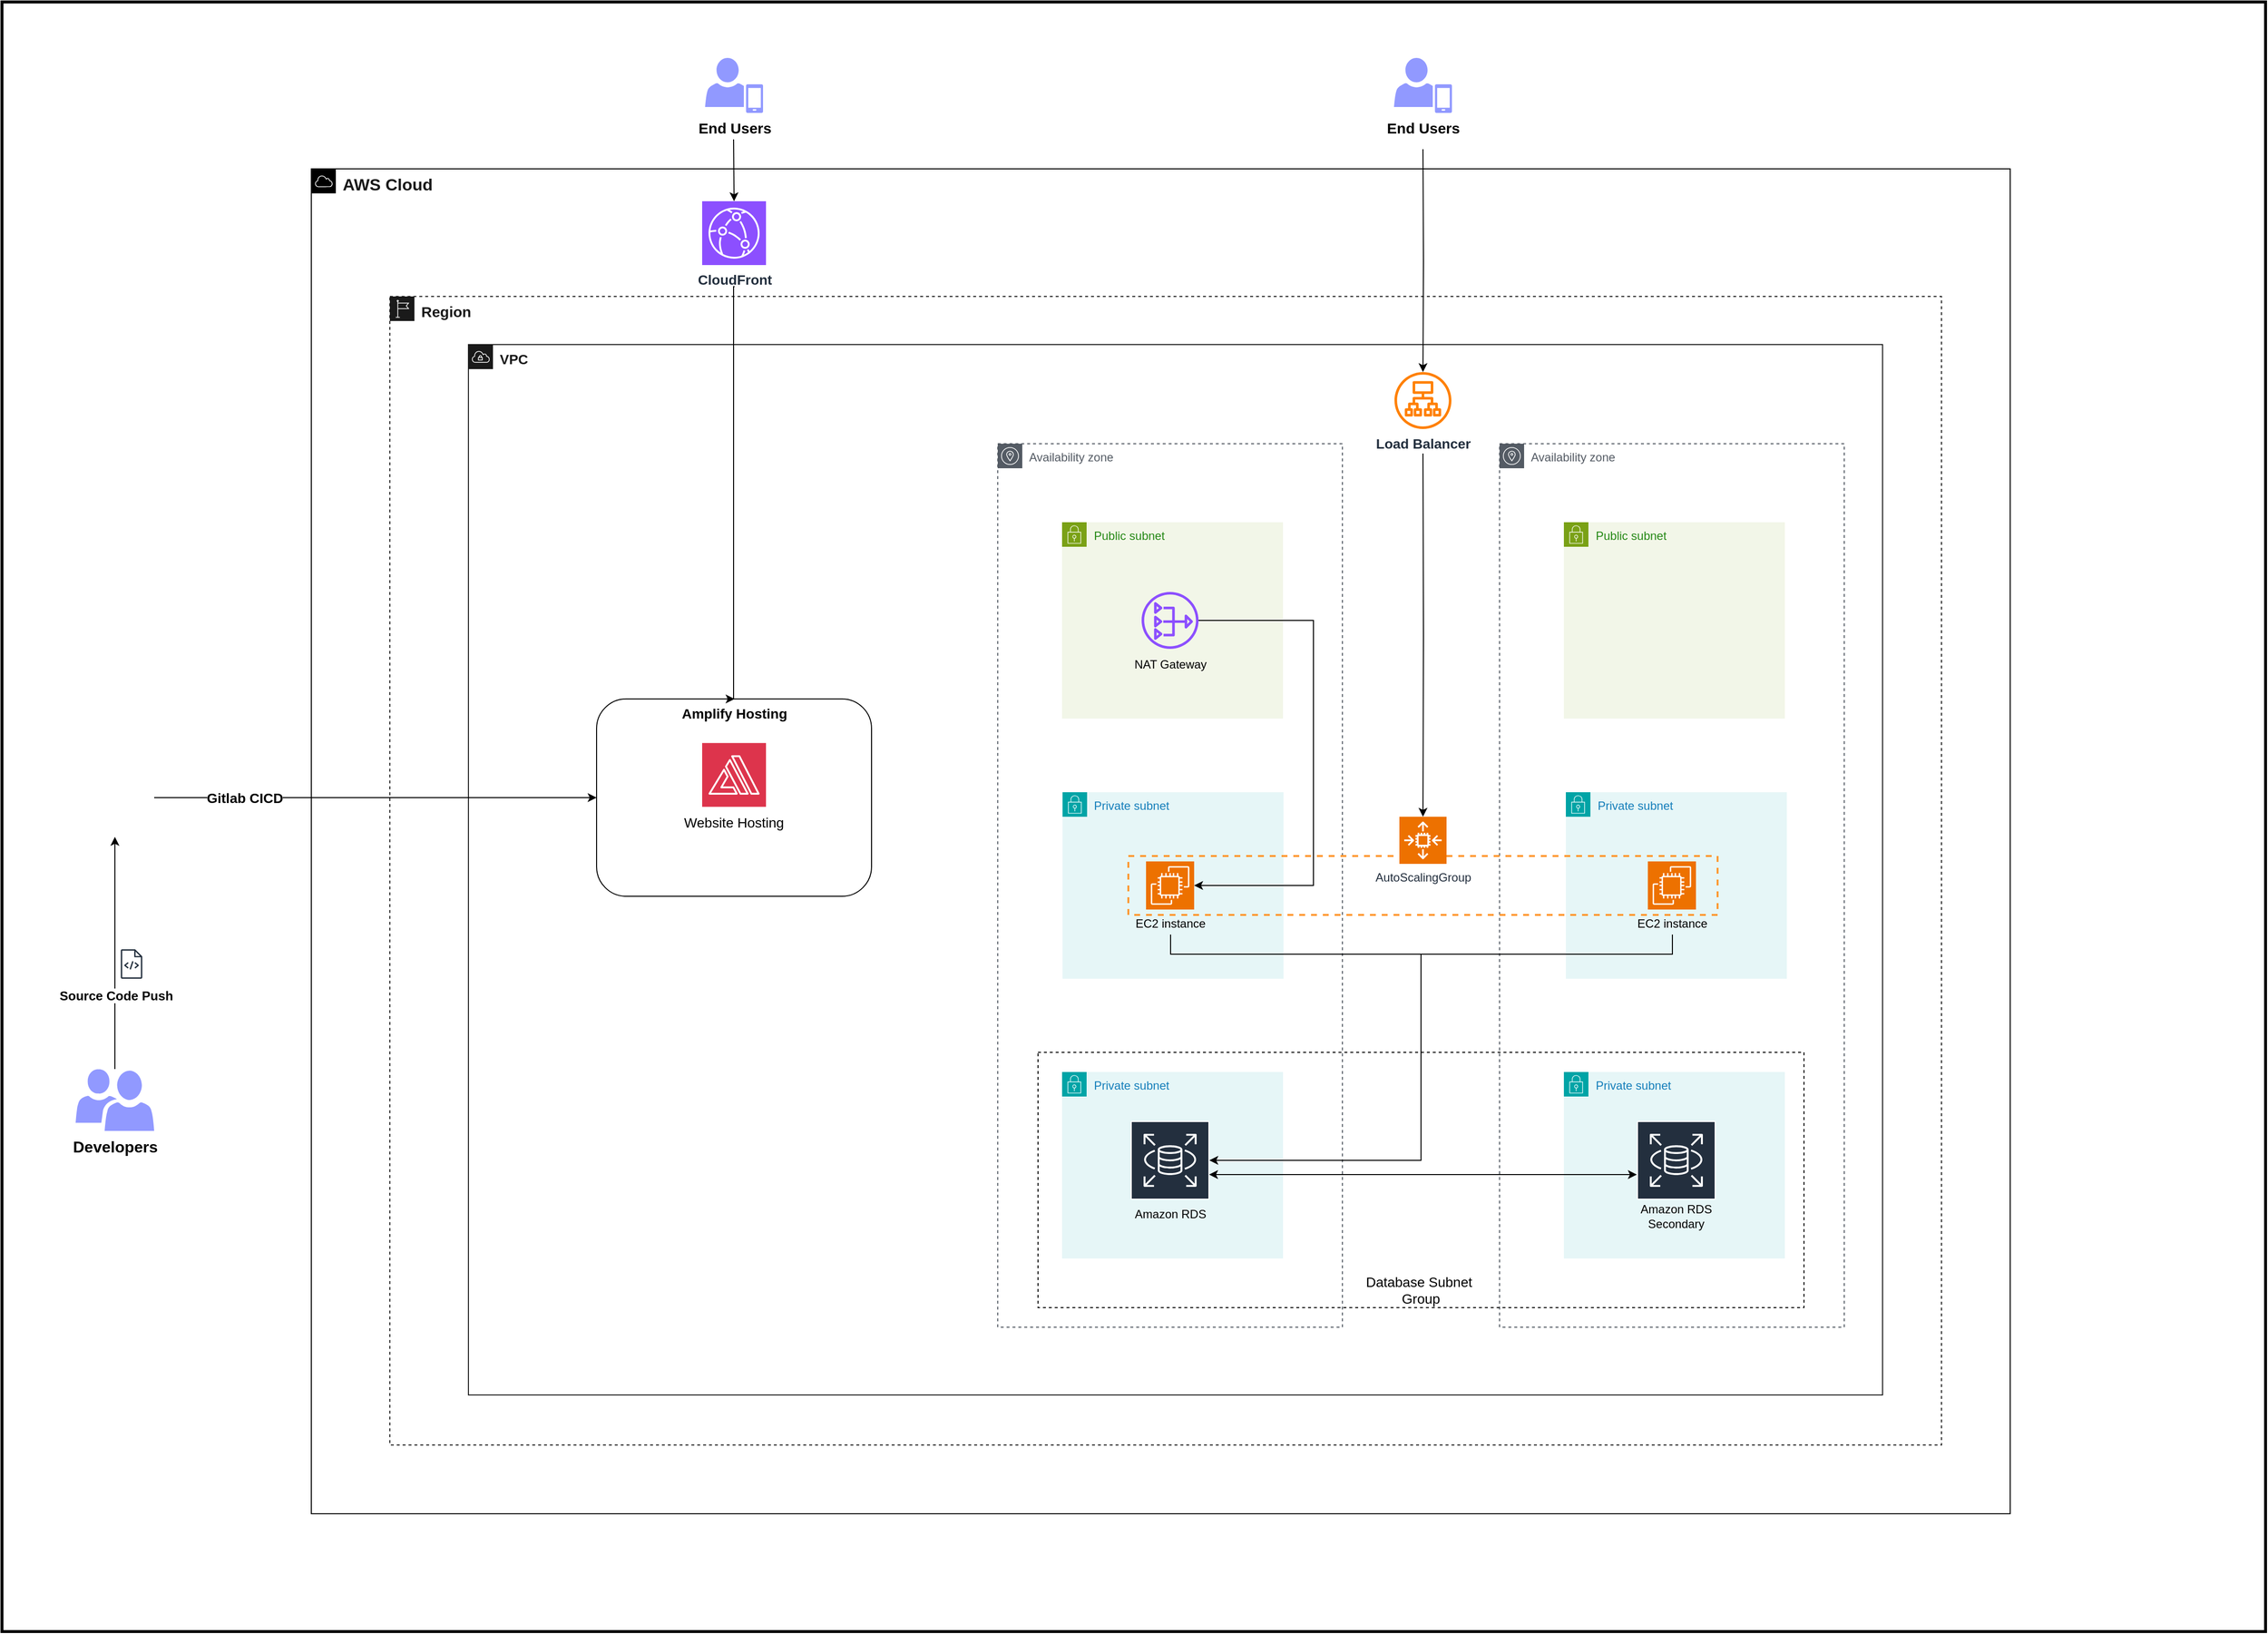 <mxfile version="24.4.13" type="github">
  <diagram name="Page-1" id="U5Nb3ThI2iqinUcOSn6h">
    <mxGraphModel dx="3718" dy="1586" grid="1" gridSize="10" guides="1" tooltips="1" connect="1" arrows="1" fold="1" page="1" pageScale="1" pageWidth="850" pageHeight="1100" math="0" shadow="0">
      <root>
        <mxCell id="0" />
        <mxCell id="1" parent="0" />
        <mxCell id="aXCjxsJaBIZlcS_PbV17-94" value="" style="rounded=0;whiteSpace=wrap;html=1;fillColor=none;strokeWidth=3;" vertex="1" parent="1">
          <mxGeometry x="-455" y="650" width="2305" height="1660" as="geometry" />
        </mxCell>
        <mxCell id="aXCjxsJaBIZlcS_PbV17-80" value="Private subnet" style="points=[[0,0],[0.25,0],[0.5,0],[0.75,0],[1,0],[1,0.25],[1,0.5],[1,0.75],[1,1],[0.75,1],[0.5,1],[0.25,1],[0,1],[0,0.75],[0,0.5],[0,0.25]];outlineConnect=0;gradientColor=none;html=1;whiteSpace=wrap;fontSize=12;fontStyle=0;container=1;pointerEvents=0;collapsible=0;recursiveResize=0;shape=mxgraph.aws4.group;grIcon=mxgraph.aws4.group_security_group;grStroke=0;strokeColor=#00A4A6;fillColor=#E6F6F7;verticalAlign=top;align=left;spacingLeft=30;fontColor=#147EBA;dashed=0;" vertex="1" parent="1">
          <mxGeometry x="1137.5" y="1455" width="225" height="190" as="geometry" />
        </mxCell>
        <mxCell id="aXCjxsJaBIZlcS_PbV17-79" value="Private subnet" style="points=[[0,0],[0.25,0],[0.5,0],[0.75,0],[1,0],[1,0.25],[1,0.5],[1,0.75],[1,1],[0.75,1],[0.5,1],[0.25,1],[0,1],[0,0.75],[0,0.5],[0,0.25]];outlineConnect=0;gradientColor=none;html=1;whiteSpace=wrap;fontSize=12;fontStyle=0;container=1;pointerEvents=0;collapsible=0;recursiveResize=0;shape=mxgraph.aws4.group;grIcon=mxgraph.aws4.group_security_group;grStroke=0;strokeColor=#00A4A6;fillColor=#E6F6F7;verticalAlign=top;align=left;spacingLeft=30;fontColor=#147EBA;dashed=0;" vertex="1" parent="1">
          <mxGeometry x="625" y="1455" width="225" height="190" as="geometry" />
        </mxCell>
        <mxCell id="aXCjxsJaBIZlcS_PbV17-23" value="&lt;font size=&quot;1&quot; color=&quot;#1a1a1a&quot;&gt;&lt;b style=&quot;font-size: 17px;&quot;&gt;AWS Cloud&lt;/b&gt;&lt;/font&gt;" style="sketch=0;outlineConnect=0;gradientColor=none;html=1;whiteSpace=wrap;fontSize=12;fontStyle=0;shape=mxgraph.aws4.group;grIcon=mxgraph.aws4.group_aws_cloud;strokeColor=default;fillColor=none;verticalAlign=top;align=left;spacingLeft=30;fontColor=#AAB7B8;dashed=0;" vertex="1" parent="1">
          <mxGeometry x="-140" y="820" width="1730" height="1370" as="geometry" />
        </mxCell>
        <mxCell id="aXCjxsJaBIZlcS_PbV17-24" value="&lt;b&gt;&lt;font color=&quot;#1a1a1a&quot; style=&quot;font-size: 15px;&quot;&gt;Region&lt;/font&gt;&lt;/b&gt;" style="sketch=0;outlineConnect=0;gradientColor=none;html=1;whiteSpace=wrap;fontSize=12;fontStyle=0;shape=mxgraph.aws4.group;grIcon=mxgraph.aws4.group_region;strokeColor=#1A1A1A;fillColor=none;verticalAlign=top;align=left;spacingLeft=30;fontColor=#879196;dashed=1;" vertex="1" parent="1">
          <mxGeometry x="-60" y="950" width="1580" height="1170" as="geometry" />
        </mxCell>
        <mxCell id="aXCjxsJaBIZlcS_PbV17-25" value="&lt;b&gt;&lt;font style=&quot;font-size: 14px;&quot; color=&quot;#1a1a1a&quot;&gt;VPC&lt;/font&gt;&lt;/b&gt;" style="sketch=0;outlineConnect=0;gradientColor=none;html=1;whiteSpace=wrap;fontSize=12;fontStyle=0;shape=mxgraph.aws4.group;grIcon=mxgraph.aws4.group_vpc;strokeColor=#1A1A1A;fillColor=none;verticalAlign=top;align=left;spacingLeft=30;fontColor=#879196;dashed=0;" vertex="1" parent="1">
          <mxGeometry x="20" y="999" width="1440" height="1070" as="geometry" />
        </mxCell>
        <mxCell id="aXCjxsJaBIZlcS_PbV17-26" value="Availability zone" style="sketch=0;outlineConnect=0;gradientColor=none;html=1;whiteSpace=wrap;fontSize=12;fontStyle=0;shape=mxgraph.aws4.group;grIcon=mxgraph.aws4.group_availability_zone;strokeColor=#545B64;fillColor=none;verticalAlign=top;align=left;spacingLeft=30;fontColor=#545B64;dashed=1;" vertex="1" parent="1">
          <mxGeometry x="559" y="1100" width="351" height="900" as="geometry" />
        </mxCell>
        <mxCell id="aXCjxsJaBIZlcS_PbV17-28" value="Public subnet" style="points=[[0,0],[0.25,0],[0.5,0],[0.75,0],[1,0],[1,0.25],[1,0.5],[1,0.75],[1,1],[0.75,1],[0.5,1],[0.25,1],[0,1],[0,0.75],[0,0.5],[0,0.25]];outlineConnect=0;gradientColor=none;html=1;whiteSpace=wrap;fontSize=12;fontStyle=0;container=1;pointerEvents=0;collapsible=0;recursiveResize=0;shape=mxgraph.aws4.group;grIcon=mxgraph.aws4.group_security_group;grStroke=0;strokeColor=#7AA116;fillColor=#F2F6E8;verticalAlign=top;align=left;spacingLeft=30;fontColor=#248814;dashed=0;" vertex="1" parent="1">
          <mxGeometry x="624.5" y="1180" width="225" height="200" as="geometry" />
        </mxCell>
        <mxCell id="aXCjxsJaBIZlcS_PbV17-45" style="edgeStyle=orthogonalEdgeStyle;rounded=0;orthogonalLoop=1;jettySize=auto;html=1;endArrow=none;endFill=0;" edge="1" parent="aXCjxsJaBIZlcS_PbV17-28">
          <mxGeometry relative="1" as="geometry">
            <mxPoint x="365.5" y="440" as="targetPoint" />
            <mxPoint x="110.5" y="420" as="sourcePoint" />
            <Array as="points">
              <mxPoint x="110" y="440" />
            </Array>
          </mxGeometry>
        </mxCell>
        <mxCell id="aXCjxsJaBIZlcS_PbV17-31" value="" style="sketch=0;points=[[0,0,0],[0.25,0,0],[0.5,0,0],[0.75,0,0],[1,0,0],[0,1,0],[0.25,1,0],[0.5,1,0],[0.75,1,0],[1,1,0],[0,0.25,0],[0,0.5,0],[0,0.75,0],[1,0.25,0],[1,0.5,0],[1,0.75,0]];outlineConnect=0;fontColor=#232F3E;fillColor=#ED7100;strokeColor=#ffffff;dashed=0;verticalLabelPosition=bottom;verticalAlign=top;align=center;html=1;fontSize=12;fontStyle=0;aspect=fixed;shape=mxgraph.aws4.resourceIcon;resIcon=mxgraph.aws4.ec2;" vertex="1" parent="aXCjxsJaBIZlcS_PbV17-28">
          <mxGeometry x="85.5" y="345.5" width="49" height="49" as="geometry" />
        </mxCell>
        <mxCell id="aXCjxsJaBIZlcS_PbV17-81" value="" style="sketch=0;outlineConnect=0;fontColor=#232F3E;gradientColor=none;fillColor=#8C4FFF;strokeColor=none;dashed=0;verticalLabelPosition=bottom;verticalAlign=top;align=center;html=1;fontSize=12;fontStyle=0;aspect=fixed;pointerEvents=1;shape=mxgraph.aws4.nat_gateway;" vertex="1" parent="aXCjxsJaBIZlcS_PbV17-28">
          <mxGeometry x="81" y="71" width="58" height="58" as="geometry" />
        </mxCell>
        <mxCell id="aXCjxsJaBIZlcS_PbV17-82" style="edgeStyle=orthogonalEdgeStyle;rounded=0;orthogonalLoop=1;jettySize=auto;html=1;entryX=1;entryY=0.5;entryDx=0;entryDy=0;entryPerimeter=0;" edge="1" parent="aXCjxsJaBIZlcS_PbV17-28" source="aXCjxsJaBIZlcS_PbV17-81" target="aXCjxsJaBIZlcS_PbV17-31">
          <mxGeometry relative="1" as="geometry">
            <Array as="points">
              <mxPoint x="256" y="100" />
              <mxPoint x="256" y="370" />
            </Array>
          </mxGeometry>
        </mxCell>
        <mxCell id="aXCjxsJaBIZlcS_PbV17-18" style="edgeStyle=orthogonalEdgeStyle;rounded=0;orthogonalLoop=1;jettySize=auto;html=1;entryX=0.5;entryY=1;entryDx=0;entryDy=0;" edge="1" parent="1" source="aXCjxsJaBIZlcS_PbV17-17" target="aXCjxsJaBIZlcS_PbV17-87">
          <mxGeometry relative="1" as="geometry">
            <mxPoint x="-340" y="1630" as="targetPoint" />
          </mxGeometry>
        </mxCell>
        <mxCell id="aXCjxsJaBIZlcS_PbV17-22" value="&lt;font style=&quot;font-size: 13px;&quot;&gt;&lt;b&gt;Source Code Push&lt;/b&gt;&lt;/font&gt;" style="edgeLabel;html=1;align=center;verticalAlign=middle;resizable=0;points=[];" vertex="1" connectable="0" parent="aXCjxsJaBIZlcS_PbV17-18">
          <mxGeometry x="-0.364" y="-1" relative="1" as="geometry">
            <mxPoint as="offset" />
          </mxGeometry>
        </mxCell>
        <mxCell id="aXCjxsJaBIZlcS_PbV17-17" value="&lt;b&gt;&lt;font style=&quot;font-size: 16px;&quot;&gt;Developers&lt;/font&gt;&lt;/b&gt;" style="sketch=0;pointerEvents=1;shadow=0;dashed=0;html=1;strokeColor=none;labelPosition=center;verticalLabelPosition=bottom;verticalAlign=top;align=center;fillColor=#9199FF;shape=mxgraph.mscae.intune.user_group" vertex="1" parent="1">
          <mxGeometry x="-380" y="1737" width="80" height="63" as="geometry" />
        </mxCell>
        <mxCell id="aXCjxsJaBIZlcS_PbV17-21" value="" style="sketch=0;outlineConnect=0;fontColor=#232F3E;gradientColor=none;fillColor=#232F3D;strokeColor=none;dashed=0;verticalLabelPosition=bottom;verticalAlign=top;align=center;html=1;fontSize=12;fontStyle=0;aspect=fixed;pointerEvents=1;shape=mxgraph.aws4.source_code;" vertex="1" parent="1">
          <mxGeometry x="-334" y="1615" width="21.92" height="30" as="geometry" />
        </mxCell>
        <mxCell id="aXCjxsJaBIZlcS_PbV17-27" value="Availability zone" style="sketch=0;outlineConnect=0;gradientColor=none;html=1;whiteSpace=wrap;fontSize=12;fontStyle=0;shape=mxgraph.aws4.group;grIcon=mxgraph.aws4.group_availability_zone;strokeColor=#545B64;fillColor=none;verticalAlign=top;align=left;spacingLeft=30;fontColor=#545B64;dashed=1;" vertex="1" parent="1">
          <mxGeometry x="1070" y="1100" width="351" height="900" as="geometry" />
        </mxCell>
        <mxCell id="aXCjxsJaBIZlcS_PbV17-29" value="Public subnet" style="points=[[0,0],[0.25,0],[0.5,0],[0.75,0],[1,0],[1,0.25],[1,0.5],[1,0.75],[1,1],[0.75,1],[0.5,1],[0.25,1],[0,1],[0,0.75],[0,0.5],[0,0.25]];outlineConnect=0;gradientColor=none;html=1;whiteSpace=wrap;fontSize=12;fontStyle=0;container=1;pointerEvents=0;collapsible=0;recursiveResize=0;shape=mxgraph.aws4.group;grIcon=mxgraph.aws4.group_security_group;grStroke=0;strokeColor=#7AA116;fillColor=#F2F6E8;verticalAlign=top;align=left;spacingLeft=30;fontColor=#248814;dashed=0;" vertex="1" parent="1">
          <mxGeometry x="1135.5" y="1180" width="225" height="200" as="geometry" />
        </mxCell>
        <mxCell id="aXCjxsJaBIZlcS_PbV17-32" value="" style="sketch=0;points=[[0,0,0],[0.25,0,0],[0.5,0,0],[0.75,0,0],[1,0,0],[0,1,0],[0.25,1,0],[0.5,1,0],[0.75,1,0],[1,1,0],[0,0.25,0],[0,0.5,0],[0,0.75,0],[1,0.25,0],[1,0.5,0],[1,0.75,0]];outlineConnect=0;fontColor=#232F3E;fillColor=#ED7100;strokeColor=#ffffff;dashed=0;verticalLabelPosition=bottom;verticalAlign=top;align=center;html=1;fontSize=12;fontStyle=0;aspect=fixed;shape=mxgraph.aws4.resourceIcon;resIcon=mxgraph.aws4.ec2;" vertex="1" parent="aXCjxsJaBIZlcS_PbV17-29">
          <mxGeometry x="85.5" y="345.5" width="49" height="49" as="geometry" />
        </mxCell>
        <mxCell id="aXCjxsJaBIZlcS_PbV17-34" value="Private subnet" style="points=[[0,0],[0.25,0],[0.5,0],[0.75,0],[1,0],[1,0.25],[1,0.5],[1,0.75],[1,1],[0.75,1],[0.5,1],[0.25,1],[0,1],[0,0.75],[0,0.5],[0,0.25]];outlineConnect=0;gradientColor=none;html=1;whiteSpace=wrap;fontSize=12;fontStyle=0;container=1;pointerEvents=0;collapsible=0;recursiveResize=0;shape=mxgraph.aws4.group;grIcon=mxgraph.aws4.group_security_group;grStroke=0;strokeColor=#00A4A6;fillColor=#E6F6F7;verticalAlign=top;align=left;spacingLeft=30;fontColor=#147EBA;dashed=0;" vertex="1" parent="1">
          <mxGeometry x="624.5" y="1740" width="225" height="190" as="geometry" />
        </mxCell>
        <mxCell id="aXCjxsJaBIZlcS_PbV17-35" value="Private subnet" style="points=[[0,0],[0.25,0],[0.5,0],[0.75,0],[1,0],[1,0.25],[1,0.5],[1,0.75],[1,1],[0.75,1],[0.5,1],[0.25,1],[0,1],[0,0.75],[0,0.5],[0,0.25]];outlineConnect=0;gradientColor=none;html=1;whiteSpace=wrap;fontSize=12;fontStyle=0;container=1;pointerEvents=0;collapsible=0;recursiveResize=0;shape=mxgraph.aws4.group;grIcon=mxgraph.aws4.group_security_group;grStroke=0;strokeColor=#00A4A6;fillColor=#E6F6F7;verticalAlign=top;align=left;spacingLeft=30;fontColor=#147EBA;dashed=0;" vertex="1" parent="1">
          <mxGeometry x="1135.5" y="1740" width="225" height="190" as="geometry" />
        </mxCell>
        <mxCell id="aXCjxsJaBIZlcS_PbV17-40" value="" style="group" vertex="1" connectable="0" parent="1">
          <mxGeometry x="684.5" y="1790" width="100" height="110" as="geometry" />
        </mxCell>
        <mxCell id="aXCjxsJaBIZlcS_PbV17-38" value="" style="sketch=0;outlineConnect=0;fontColor=#232F3E;gradientColor=none;strokeColor=#ffffff;fillColor=#232F3E;dashed=0;verticalLabelPosition=middle;verticalAlign=bottom;align=center;html=1;whiteSpace=wrap;fontSize=10;fontStyle=1;spacing=3;shape=mxgraph.aws4.productIcon;prIcon=mxgraph.aws4.rds;" vertex="1" parent="aXCjxsJaBIZlcS_PbV17-40">
          <mxGeometry x="10" width="80" height="80" as="geometry" />
        </mxCell>
        <mxCell id="aXCjxsJaBIZlcS_PbV17-39" value="Amazon RDS" style="text;strokeColor=none;align=center;fillColor=none;html=1;verticalAlign=middle;whiteSpace=wrap;rounded=0;" vertex="1" parent="aXCjxsJaBIZlcS_PbV17-40">
          <mxGeometry y="80" width="100" height="30" as="geometry" />
        </mxCell>
        <mxCell id="aXCjxsJaBIZlcS_PbV17-42" value="" style="sketch=0;outlineConnect=0;fontColor=#232F3E;gradientColor=none;strokeColor=#ffffff;fillColor=#232F3E;dashed=0;verticalLabelPosition=middle;verticalAlign=bottom;align=center;html=1;whiteSpace=wrap;fontSize=10;fontStyle=1;spacing=3;shape=mxgraph.aws4.productIcon;prIcon=mxgraph.aws4.rds;" vertex="1" parent="1">
          <mxGeometry x="1210" y="1790" width="80" height="80" as="geometry" />
        </mxCell>
        <mxCell id="aXCjxsJaBIZlcS_PbV17-43" value="Amazon RDS&lt;br&gt;Secondary" style="text;strokeColor=none;align=center;fillColor=none;html=1;verticalAlign=middle;whiteSpace=wrap;rounded=0;" vertex="1" parent="1">
          <mxGeometry x="1200" y="1872" width="100" height="30" as="geometry" />
        </mxCell>
        <mxCell id="aXCjxsJaBIZlcS_PbV17-44" style="edgeStyle=orthogonalEdgeStyle;rounded=0;orthogonalLoop=1;jettySize=auto;html=1;" edge="1" parent="1" target="aXCjxsJaBIZlcS_PbV17-38">
          <mxGeometry relative="1" as="geometry">
            <mxPoint x="1246" y="1600" as="sourcePoint" />
            <Array as="points">
              <mxPoint x="1246" y="1620" />
              <mxPoint x="990" y="1620" />
              <mxPoint x="990" y="1830" />
            </Array>
          </mxGeometry>
        </mxCell>
        <mxCell id="aXCjxsJaBIZlcS_PbV17-47" style="edgeStyle=orthogonalEdgeStyle;rounded=0;orthogonalLoop=1;jettySize=auto;html=1;startArrow=classic;startFill=1;" edge="1" parent="1">
          <mxGeometry relative="1" as="geometry">
            <mxPoint x="774.25" y="1844.5" as="sourcePoint" />
            <mxPoint x="1209.75" y="1844.5" as="targetPoint" />
          </mxGeometry>
        </mxCell>
        <mxCell id="aXCjxsJaBIZlcS_PbV17-49" value="&lt;b&gt;&lt;font style=&quot;font-size: 14px;&quot;&gt;Load Balancer&lt;/font&gt;&lt;/b&gt;" style="sketch=0;outlineConnect=0;fontColor=#232F3E;gradientColor=none;fillColor=#FF8000;strokeColor=none;dashed=0;verticalLabelPosition=bottom;verticalAlign=top;align=center;html=1;fontSize=12;fontStyle=0;aspect=fixed;pointerEvents=1;shape=mxgraph.aws4.application_load_balancer;" vertex="1" parent="1">
          <mxGeometry x="963" y="1027" width="58" height="58" as="geometry" />
        </mxCell>
        <mxCell id="aXCjxsJaBIZlcS_PbV17-50" style="edgeStyle=orthogonalEdgeStyle;rounded=0;orthogonalLoop=1;jettySize=auto;html=1;entryX=0.5;entryY=0;entryDx=0;entryDy=0;entryPerimeter=0;" edge="1" parent="1" target="aXCjxsJaBIZlcS_PbV17-30">
          <mxGeometry relative="1" as="geometry">
            <mxPoint x="992" y="1110" as="sourcePoint" />
          </mxGeometry>
        </mxCell>
        <mxCell id="aXCjxsJaBIZlcS_PbV17-84" style="edgeStyle=orthogonalEdgeStyle;rounded=0;orthogonalLoop=1;jettySize=auto;html=1;" edge="1" parent="1" target="aXCjxsJaBIZlcS_PbV17-49">
          <mxGeometry relative="1" as="geometry">
            <mxPoint x="992" y="800" as="sourcePoint" />
          </mxGeometry>
        </mxCell>
        <mxCell id="aXCjxsJaBIZlcS_PbV17-51" value="&lt;b&gt;&lt;font style=&quot;font-size: 15px;&quot;&gt;End Users&lt;/font&gt;&lt;/b&gt;" style="sketch=0;pointerEvents=1;shadow=0;dashed=0;html=1;strokeColor=none;fillColor=#9199FF;labelPosition=center;verticalLabelPosition=bottom;verticalAlign=top;outlineConnect=0;align=center;shape=mxgraph.office.users.mobile_user;" vertex="1" parent="1">
          <mxGeometry x="962.5" y="707" width="59" height="56" as="geometry" />
        </mxCell>
        <mxCell id="aXCjxsJaBIZlcS_PbV17-86" style="edgeStyle=orthogonalEdgeStyle;rounded=0;orthogonalLoop=1;jettySize=auto;html=1;" edge="1" parent="1">
          <mxGeometry relative="1" as="geometry">
            <mxPoint x="291" y="940" as="sourcePoint" />
            <mxPoint x="291.0" y="1360" as="targetPoint" />
            <Array as="points">
              <mxPoint x="290" y="940" />
            </Array>
          </mxGeometry>
        </mxCell>
        <mxCell id="aXCjxsJaBIZlcS_PbV17-67" value="&lt;b&gt;&lt;font style=&quot;font-size: 14px;&quot;&gt;CloudFront&lt;/font&gt;&lt;/b&gt;" style="sketch=0;points=[[0,0,0],[0.25,0,0],[0.5,0,0],[0.75,0,0],[1,0,0],[0,1,0],[0.25,1,0],[0.5,1,0],[0.75,1,0],[1,1,0],[0,0.25,0],[0,0.5,0],[0,0.75,0],[1,0.25,0],[1,0.5,0],[1,0.75,0]];outlineConnect=0;fontColor=#232F3E;fillColor=#8C4FFF;strokeColor=#ffffff;dashed=0;verticalLabelPosition=bottom;verticalAlign=top;align=center;html=1;fontSize=12;fontStyle=0;aspect=fixed;shape=mxgraph.aws4.resourceIcon;resIcon=mxgraph.aws4.cloudfront;" vertex="1" parent="1">
          <mxGeometry x="258" y="853" width="65" height="65" as="geometry" />
        </mxCell>
        <mxCell id="aXCjxsJaBIZlcS_PbV17-83" value="" style="rounded=0;whiteSpace=wrap;html=1;fillColor=none;strokeColor=#FF9933;dashed=1;strokeWidth=2;" vertex="1" parent="1">
          <mxGeometry x="692" y="1520" width="600" height="60" as="geometry" />
        </mxCell>
        <mxCell id="aXCjxsJaBIZlcS_PbV17-88" style="edgeStyle=orthogonalEdgeStyle;rounded=0;orthogonalLoop=1;jettySize=auto;html=1;" edge="1" parent="1" source="aXCjxsJaBIZlcS_PbV17-87">
          <mxGeometry relative="1" as="geometry">
            <mxPoint x="150.5" y="1460.5" as="targetPoint" />
          </mxGeometry>
        </mxCell>
        <mxCell id="aXCjxsJaBIZlcS_PbV17-89" value="&lt;b&gt;&lt;font style=&quot;font-size: 14px;&quot;&gt;Gitlab CICD&lt;/font&gt;&lt;/b&gt;" style="edgeLabel;html=1;align=center;verticalAlign=middle;resizable=0;points=[];" vertex="1" connectable="0" parent="aXCjxsJaBIZlcS_PbV17-88">
          <mxGeometry x="-0.412" relative="1" as="geometry">
            <mxPoint x="-41" as="offset" />
          </mxGeometry>
        </mxCell>
        <mxCell id="aXCjxsJaBIZlcS_PbV17-87" value="" style="shape=image;html=1;verticalAlign=top;verticalLabelPosition=bottom;labelBackgroundColor=#ffffff;imageAspect=0;aspect=fixed;image=https://cdn1.iconfinder.com/data/icons/unicons-line-vol-3/24/gitlab-128.png" vertex="1" parent="1">
          <mxGeometry x="-380" y="1420.5" width="80" height="80" as="geometry" />
        </mxCell>
        <mxCell id="aXCjxsJaBIZlcS_PbV17-90" value="&lt;b&gt;&lt;font style=&quot;font-size: 14px;&quot;&gt;Amplify Hosting&lt;/font&gt;&lt;/b&gt;" style="text;strokeColor=none;align=center;fillColor=none;html=1;verticalAlign=middle;whiteSpace=wrap;rounded=0;" vertex="1" parent="1">
          <mxGeometry x="225.5" y="1360" width="130" height="30" as="geometry" />
        </mxCell>
        <mxCell id="aXCjxsJaBIZlcS_PbV17-91" value="" style="rounded=0;whiteSpace=wrap;html=1;fillColor=none;dashed=1;" vertex="1" parent="1">
          <mxGeometry x="600" y="1720" width="780" height="260" as="geometry" />
        </mxCell>
        <mxCell id="aXCjxsJaBIZlcS_PbV17-92" value="&lt;font style=&quot;font-size: 14px;&quot;&gt;Database Subnet&amp;nbsp;&lt;/font&gt;&lt;div&gt;&lt;font style=&quot;font-size: 14px;&quot;&gt;Group&lt;/font&gt;&lt;/div&gt;" style="text;strokeColor=none;align=center;fillColor=none;html=1;verticalAlign=middle;whiteSpace=wrap;rounded=0;" vertex="1" parent="1">
          <mxGeometry x="900" y="1942" width="180" height="40" as="geometry" />
        </mxCell>
        <mxCell id="aXCjxsJaBIZlcS_PbV17-96" value="&lt;b&gt;&lt;font style=&quot;font-size: 15px;&quot;&gt;End Users&lt;/font&gt;&lt;/b&gt;" style="sketch=0;pointerEvents=1;shadow=0;dashed=0;html=1;strokeColor=none;fillColor=#9199FF;labelPosition=center;verticalLabelPosition=bottom;verticalAlign=top;outlineConnect=0;align=center;shape=mxgraph.office.users.mobile_user;" vertex="1" parent="1">
          <mxGeometry x="261" y="707" width="59" height="56" as="geometry" />
        </mxCell>
        <mxCell id="aXCjxsJaBIZlcS_PbV17-98" style="edgeStyle=orthogonalEdgeStyle;rounded=0;orthogonalLoop=1;jettySize=auto;html=1;entryX=0.5;entryY=0;entryDx=0;entryDy=0;entryPerimeter=0;" edge="1" parent="1" target="aXCjxsJaBIZlcS_PbV17-67">
          <mxGeometry relative="1" as="geometry">
            <mxPoint x="290" y="790" as="sourcePoint" />
          </mxGeometry>
        </mxCell>
        <mxCell id="aXCjxsJaBIZlcS_PbV17-60" value="" style="sketch=0;points=[[0,0,0],[0.25,0,0],[0.5,0,0],[0.75,0,0],[1,0,0],[0,1,0],[0.25,1,0],[0.5,1,0],[0.75,1,0],[1,1,0],[0,0.25,0],[0,0.5,0],[0,0.75,0],[1,0.25,0],[1,0.5,0],[1,0.75,0]];outlineConnect=0;fontColor=#232F3E;fillColor=#DD344C;strokeColor=#ffffff;dashed=0;verticalLabelPosition=bottom;verticalAlign=top;align=center;html=1;fontSize=12;fontStyle=0;aspect=fixed;shape=mxgraph.aws4.resourceIcon;resIcon=mxgraph.aws4.amplify;" vertex="1" parent="1">
          <mxGeometry x="258.001" y="1404.937" width="65" height="65" as="geometry" />
        </mxCell>
        <mxCell id="aXCjxsJaBIZlcS_PbV17-100" value="&lt;font style=&quot;font-size: 14px;&quot;&gt;Website Hosting&lt;/font&gt;" style="text;strokeColor=none;align=center;fillColor=none;html=1;verticalAlign=middle;whiteSpace=wrap;rounded=0;" vertex="1" parent="1">
          <mxGeometry x="224.94" y="1470.5" width="130.56" height="30" as="geometry" />
        </mxCell>
        <mxCell id="aXCjxsJaBIZlcS_PbV17-101" value="" style="rounded=1;whiteSpace=wrap;html=1;fillColor=none;" vertex="1" parent="1">
          <mxGeometry x="150.5" y="1360" width="280" height="201" as="geometry" />
        </mxCell>
        <mxCell id="aXCjxsJaBIZlcS_PbV17-102" value="EC2 instance" style="text;strokeColor=none;align=center;fillColor=none;html=1;verticalAlign=middle;whiteSpace=wrap;rounded=0;" vertex="1" parent="1">
          <mxGeometry x="1200.5" y="1574" width="90" height="30" as="geometry" />
        </mxCell>
        <mxCell id="aXCjxsJaBIZlcS_PbV17-103" value="EC2 instance" style="text;strokeColor=none;align=center;fillColor=none;html=1;verticalAlign=middle;whiteSpace=wrap;rounded=0;" vertex="1" parent="1">
          <mxGeometry x="690" y="1574" width="90" height="30" as="geometry" />
        </mxCell>
        <mxCell id="aXCjxsJaBIZlcS_PbV17-30" value="AutoScalingGroup&lt;div&gt;&lt;br&gt;&lt;/div&gt;" style="sketch=0;points=[[0,0,0],[0.25,0,0],[0.5,0,0],[0.75,0,0],[1,0,0],[0,1,0],[0.25,1,0],[0.5,1,0],[0.75,1,0],[1,1,0],[0,0.25,0],[0,0.5,0],[0,0.75,0],[1,0.25,0],[1,0.5,0],[1,0.75,0]];outlineConnect=0;fontColor=#232F3E;fillColor=#ED7100;strokeColor=#ffffff;dashed=0;verticalLabelPosition=bottom;verticalAlign=top;align=center;html=1;fontSize=12;fontStyle=0;aspect=fixed;shape=mxgraph.aws4.resourceIcon;resIcon=mxgraph.aws4.auto_scaling2;" vertex="1" parent="1">
          <mxGeometry x="968" y="1480" width="48" height="48" as="geometry" />
        </mxCell>
        <mxCell id="aXCjxsJaBIZlcS_PbV17-104" value="NAT Gateway" style="text;strokeColor=none;align=center;fillColor=none;html=1;verticalAlign=middle;whiteSpace=wrap;rounded=0;" vertex="1" parent="1">
          <mxGeometry x="689.5" y="1310" width="90" height="30" as="geometry" />
        </mxCell>
      </root>
    </mxGraphModel>
  </diagram>
</mxfile>
